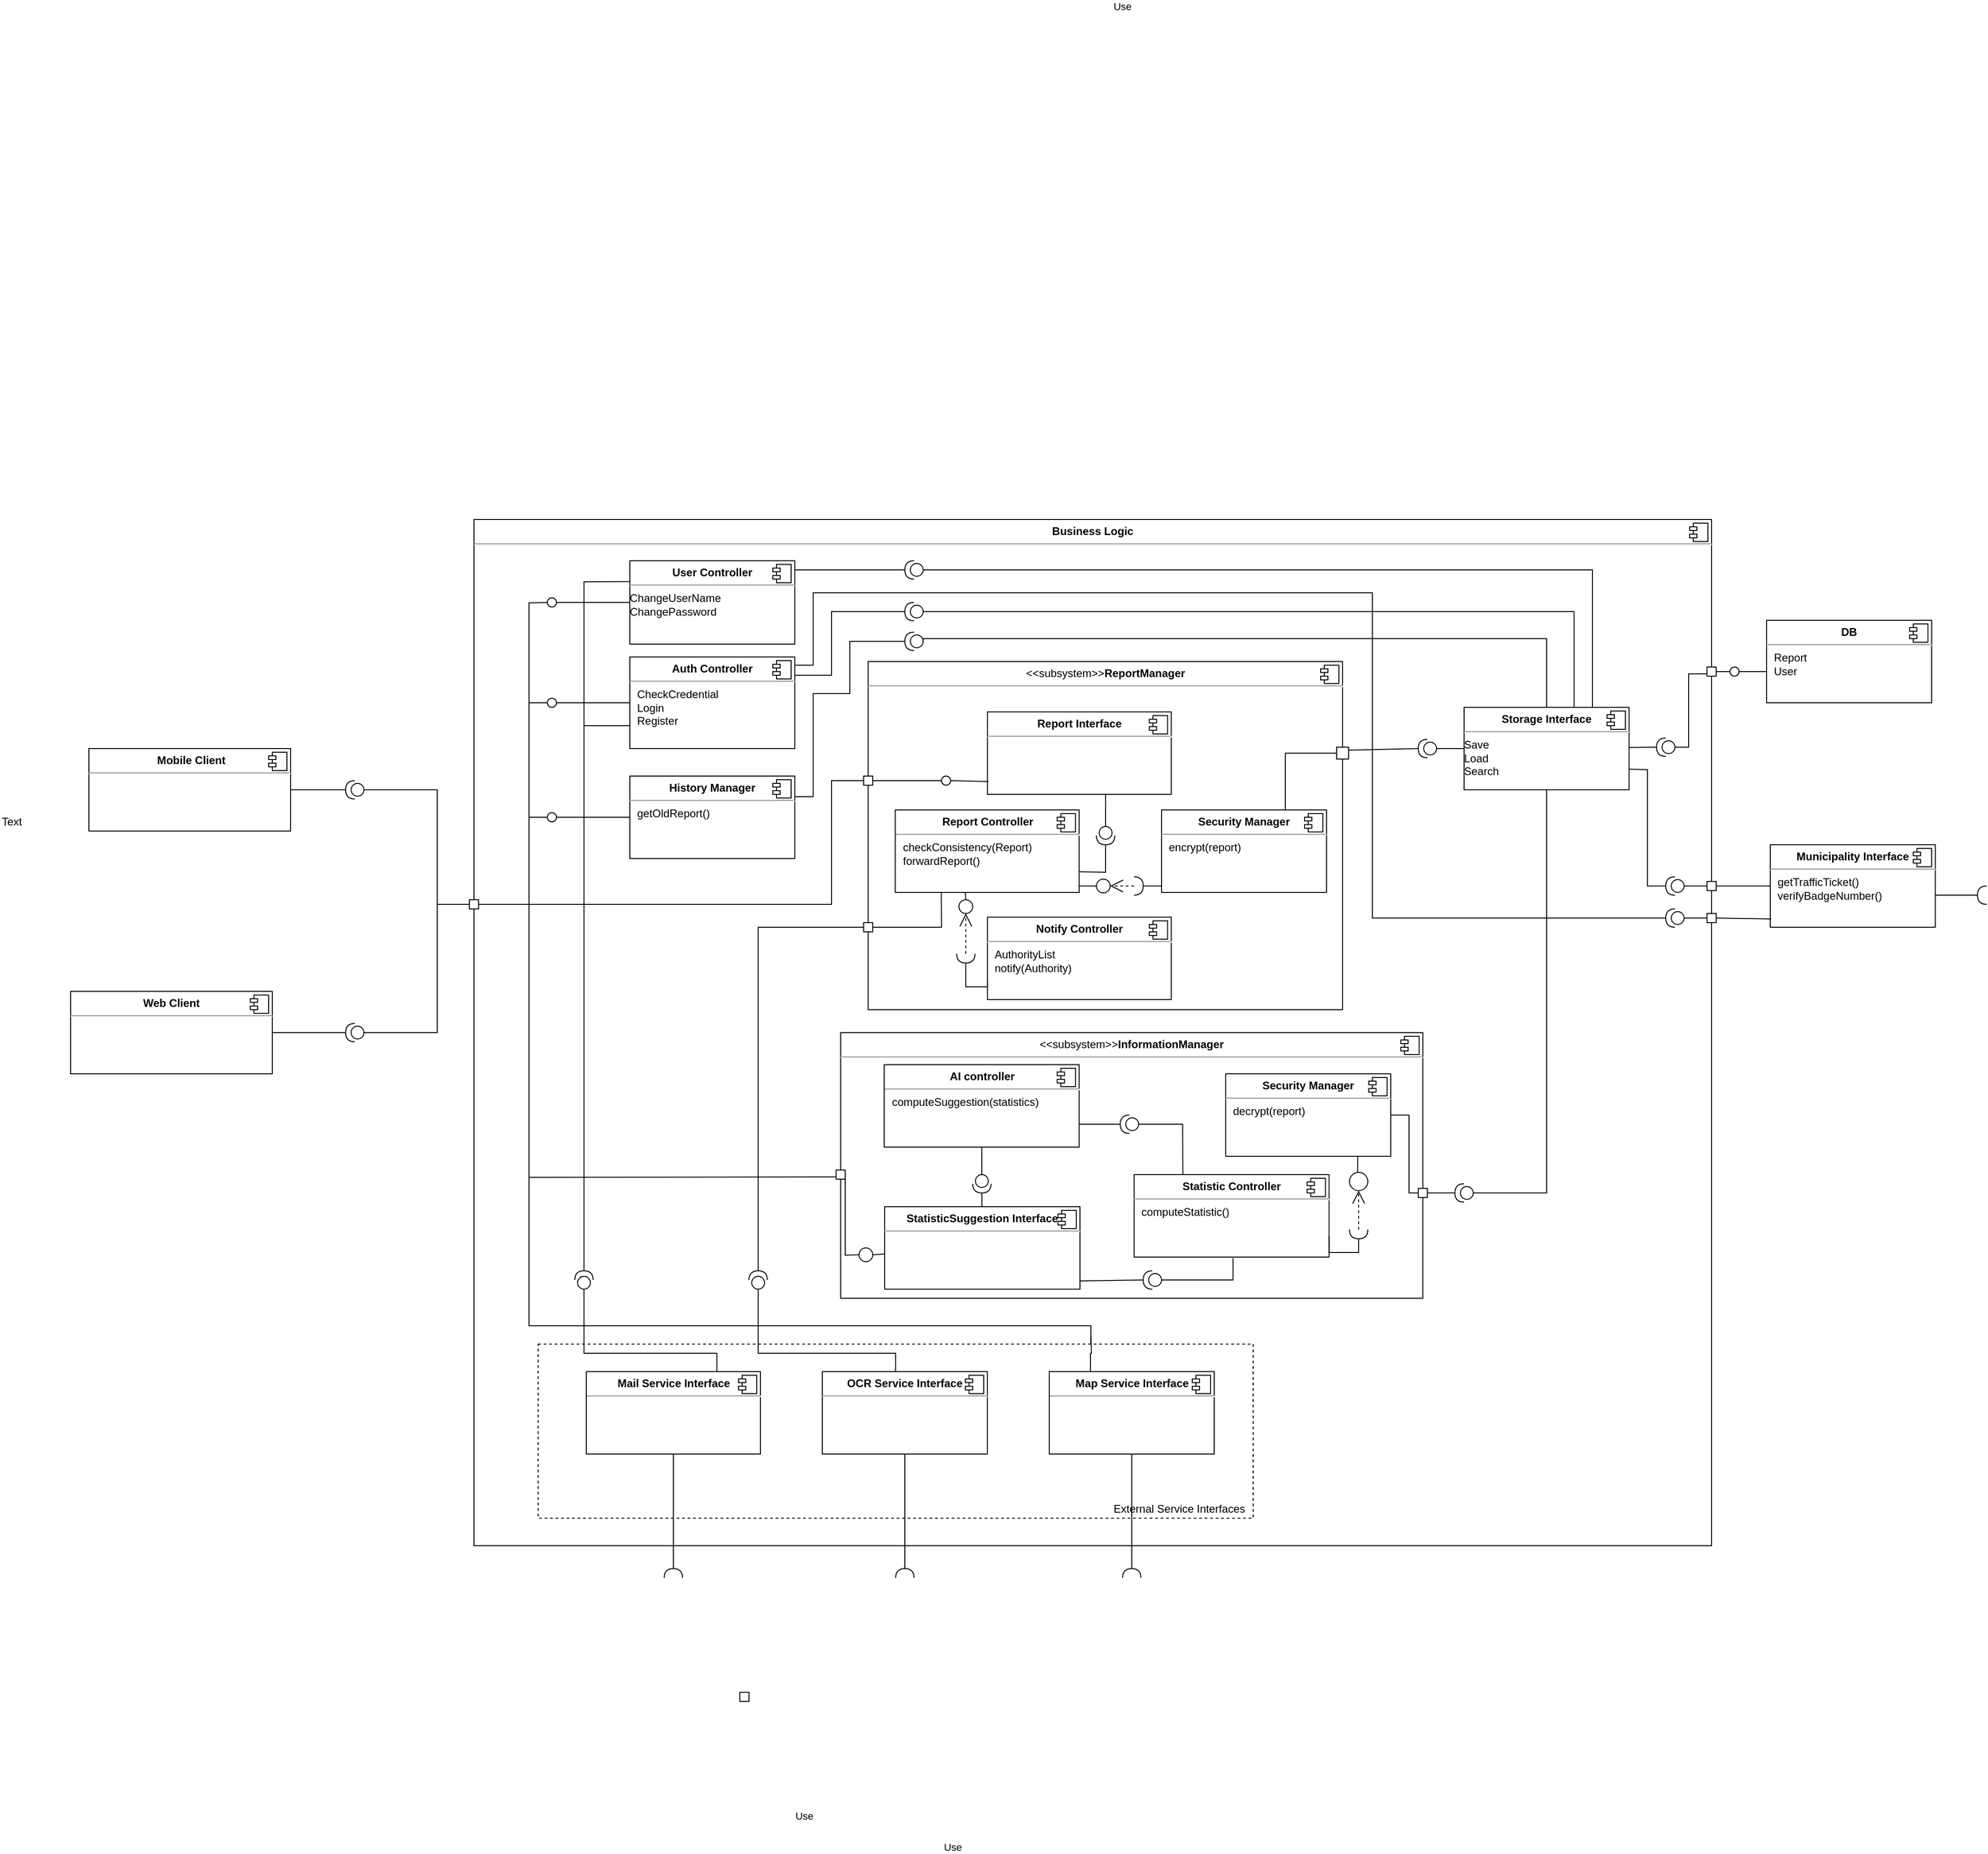 <mxfile version="12.3.1" type="device" pages="1"><diagram id="5YClN9KeRhyfUi6IMF1h" name="Page-1"><mxGraphModel dx="1614" dy="1619" grid="1" gridSize="10" guides="1" tooltips="1" connect="1" arrows="1" fold="1" page="1" pageScale="1" pageWidth="827" pageHeight="1169" math="0" shadow="0"><root><mxCell id="0"/><mxCell id="1" parent="0"/><mxCell id="qqLT8RB5Y5soCKqECM3d-2" value="&lt;p style=&quot;margin: 0px ; margin-top: 6px ; text-align: center&quot;&gt;&lt;b&gt;Business Logic&lt;/b&gt;&lt;br&gt;&lt;/p&gt;&lt;hr&gt;&lt;p style=&quot;margin: 0px ; margin-left: 8px&quot;&gt;&lt;br&gt;&lt;/p&gt;" style="align=left;overflow=fill;html=1;shadow=0;" parent="1" vertex="1"><mxGeometry x="240" y="60" width="1350" height="1120" as="geometry"/></mxCell><mxCell id="qqLT8RB5Y5soCKqECM3d-3" value="" style="shape=component;jettyWidth=8;jettyHeight=4;" parent="qqLT8RB5Y5soCKqECM3d-2" vertex="1"><mxGeometry x="1" width="20" height="20" relative="1" as="geometry"><mxPoint x="-24" y="4" as="offset"/></mxGeometry></mxCell><mxCell id="BfB_PKCpEKvkI4DOImgI-2" value="" style="shape=providedRequiredInterface;html=1;verticalLabelPosition=bottom;rotation=180;" parent="qqLT8RB5Y5soCKqECM3d-2" vertex="1"><mxGeometry x="470" y="45" width="20" height="20" as="geometry"/></mxCell><mxCell id="BfB_PKCpEKvkI4DOImgI-3" value="" style="shape=providedRequiredInterface;html=1;verticalLabelPosition=bottom;rotation=-180;" parent="qqLT8RB5Y5soCKqECM3d-2" vertex="1"><mxGeometry x="470" y="90.5" width="20" height="20" as="geometry"/></mxCell><mxCell id="cd_9iEVdNCCK7uSHRolh-29" style="edgeStyle=orthogonalEdgeStyle;rounded=0;orthogonalLoop=1;jettySize=auto;html=1;exitX=1;exitY=0.5;exitDx=0;exitDy=0;exitPerimeter=0;entryX=1;entryY=0.5;entryDx=0;entryDy=0;endArrow=none;endFill=0;" parent="qqLT8RB5Y5soCKqECM3d-2" source="BfB_PKCpEKvkI4DOImgI-2" target="qSNP_pKOV0-4uGFezlVe-74" edge="1"><mxGeometry relative="1" as="geometry"><mxPoint x="710" y="115" as="sourcePoint"/><mxPoint x="379" y="135" as="targetPoint"/><Array as="points"><mxPoint x="350" y="55"/></Array></mxGeometry></mxCell><mxCell id="cd_9iEVdNCCK7uSHRolh-30" style="edgeStyle=orthogonalEdgeStyle;rounded=0;orthogonalLoop=1;jettySize=auto;html=1;exitX=1;exitY=0.5;exitDx=0;exitDy=0;exitPerimeter=0;entryX=1;entryY=0.5;entryDx=0;entryDy=0;endArrow=none;endFill=0;" parent="qqLT8RB5Y5soCKqECM3d-2" source="BfB_PKCpEKvkI4DOImgI-3" target="qSNP_pKOV0-4uGFezlVe-78" edge="1"><mxGeometry relative="1" as="geometry"><Array as="points"><mxPoint x="390" y="101"/><mxPoint x="390" y="170"/><mxPoint x="350" y="170"/></Array><mxPoint x="710" y="180" as="sourcePoint"/><mxPoint x="379" y="235" as="targetPoint"/></mxGeometry></mxCell><mxCell id="cd_9iEVdNCCK7uSHRolh-32" value="" style="shape=providedRequiredInterface;html=1;verticalLabelPosition=bottom;rotation=180;" parent="qqLT8RB5Y5soCKqECM3d-2" vertex="1"><mxGeometry x="1300" y="425" width="20" height="20" as="geometry"/></mxCell><mxCell id="qSNP_pKOV0-4uGFezlVe-166" value="" style="shape=providedRequiredInterface;html=1;verticalLabelPosition=bottom;rotation=180;" parent="qqLT8RB5Y5soCKqECM3d-2" vertex="1"><mxGeometry x="1030" y="240" width="20" height="20" as="geometry"/></mxCell><mxCell id="nQHkzfmCRFZbPnYe0Qzf-6" value="" style="whiteSpace=wrap;html=1;aspect=fixed;" parent="qqLT8RB5Y5soCKqECM3d-2" vertex="1"><mxGeometry x="1345" y="161" width="10" height="10" as="geometry"/></mxCell><mxCell id="nQHkzfmCRFZbPnYe0Qzf-8" style="edgeStyle=orthogonalEdgeStyle;rounded=0;orthogonalLoop=1;jettySize=auto;html=1;exitX=1;exitY=0.25;exitDx=0;exitDy=0;entryX=1;entryY=0.75;entryDx=0;entryDy=0;endArrow=none;endFill=0;" parent="qqLT8RB5Y5soCKqECM3d-2" source="nQHkzfmCRFZbPnYe0Qzf-6" target="nQHkzfmCRFZbPnYe0Qzf-6" edge="1"><mxGeometry relative="1" as="geometry"/></mxCell><mxCell id="qSNP_pKOV0-4uGFezlVe-78" value="&lt;p style=&quot;margin: 0px ; margin-top: 6px ; text-align: center&quot;&gt;&lt;b&gt;Auth Controller&lt;br&gt;&lt;/b&gt;&lt;/p&gt;&lt;hr&gt;&lt;p style=&quot;margin: 0px ; margin-left: 8px&quot;&gt;CheckCredential&lt;/p&gt;&lt;p style=&quot;margin: 0px ; margin-left: 8px&quot;&gt;Login&lt;/p&gt;&lt;p style=&quot;margin: 0px ; margin-left: 8px&quot;&gt;Register&lt;br&gt;&lt;/p&gt;" style="align=left;overflow=fill;html=1;" parent="qqLT8RB5Y5soCKqECM3d-2" vertex="1"><mxGeometry x="170" y="150" width="180" height="100" as="geometry"/></mxCell><mxCell id="qSNP_pKOV0-4uGFezlVe-79" value="" style="shape=component;jettyWidth=8;jettyHeight=4;" parent="qSNP_pKOV0-4uGFezlVe-78" vertex="1"><mxGeometry x="1" width="20" height="20" relative="1" as="geometry"><mxPoint x="-24" y="4" as="offset"/></mxGeometry></mxCell><mxCell id="qSNP_pKOV0-4uGFezlVe-74" value="&lt;p style=&quot;margin: 0px ; margin-top: 6px ; text-align: center&quot;&gt;&lt;b&gt;User Controller&lt;/b&gt;&lt;/p&gt;&lt;hr&gt;&lt;div&gt;ChangeUserName&lt;/div&gt;&lt;div&gt;ChangePassword&lt;br&gt;&lt;/div&gt;&lt;div&gt;&lt;br&gt;&lt;/div&gt;&lt;div&gt;&lt;br&gt;&lt;/div&gt;" style="align=left;overflow=fill;html=1;" parent="qqLT8RB5Y5soCKqECM3d-2" vertex="1"><mxGeometry x="170" y="45" width="180" height="91" as="geometry"/></mxCell><mxCell id="qSNP_pKOV0-4uGFezlVe-75" value="" style="shape=component;jettyWidth=8;jettyHeight=4;" parent="qSNP_pKOV0-4uGFezlVe-74" vertex="1"><mxGeometry x="1" width="20" height="20" relative="1" as="geometry"><mxPoint x="-24" y="4" as="offset"/></mxGeometry></mxCell><mxCell id="_JZRmpUxR8vqIyTL9JEv-31" style="edgeStyle=orthogonalEdgeStyle;rounded=0;orthogonalLoop=1;jettySize=auto;html=1;exitX=1;exitY=0.25;exitDx=0;exitDy=0;entryX=1;entryY=0.5;entryDx=0;entryDy=0;entryPerimeter=0;endArrow=none;endFill=0;" edge="1" parent="qqLT8RB5Y5soCKqECM3d-2" source="_JZRmpUxR8vqIyTL9JEv-19" target="_JZRmpUxR8vqIyTL9JEv-30"><mxGeometry relative="1" as="geometry"><Array as="points"><mxPoint x="370" y="303"/><mxPoint x="370" y="190"/><mxPoint x="410" y="190"/><mxPoint x="410" y="133"/></Array></mxGeometry></mxCell><mxCell id="_JZRmpUxR8vqIyTL9JEv-19" value="&lt;p style=&quot;margin: 0px ; margin-top: 6px ; text-align: center&quot;&gt;&lt;b&gt;History Manager&lt;/b&gt;&lt;br&gt;&lt;/p&gt;&lt;hr&gt;&lt;p style=&quot;margin: 0px ; margin-left: 8px&quot;&gt;getOldReport()&lt;br&gt;&lt;/p&gt;" style="align=left;overflow=fill;html=1;" vertex="1" parent="qqLT8RB5Y5soCKqECM3d-2"><mxGeometry x="170" y="280" width="180" height="90" as="geometry"/></mxCell><mxCell id="_JZRmpUxR8vqIyTL9JEv-20" value="" style="shape=component;jettyWidth=8;jettyHeight=4;" vertex="1" parent="_JZRmpUxR8vqIyTL9JEv-19"><mxGeometry x="1" width="20" height="20" relative="1" as="geometry"><mxPoint x="-24" y="4" as="offset"/></mxGeometry></mxCell><mxCell id="cd_9iEVdNCCK7uSHRolh-42" style="edgeStyle=none;rounded=0;orthogonalLoop=1;jettySize=auto;html=1;exitX=1;exitY=0.5;exitDx=0;exitDy=0;exitPerimeter=0;endArrow=none;endFill=0;entryX=1;entryY=0.09;entryDx=0;entryDy=0;entryPerimeter=0;" parent="qqLT8RB5Y5soCKqECM3d-2" source="cd_9iEVdNCCK7uSHRolh-32" target="qSNP_pKOV0-4uGFezlVe-78" edge="1"><mxGeometry relative="1" as="geometry"><mxPoint x="1540" y="495" as="sourcePoint"/><mxPoint x="350" y="214" as="targetPoint"/><Array as="points"><mxPoint x="980" y="435"/><mxPoint x="980" y="280"/><mxPoint x="980" y="80"/><mxPoint x="590" y="80"/><mxPoint x="370" y="80"/><mxPoint x="370" y="120"/><mxPoint x="370" y="159"/></Array></mxGeometry></mxCell><mxCell id="qSNP_pKOV0-4uGFezlVe-80" value="" style="ellipse;whiteSpace=wrap;html=1;aspect=fixed;" parent="qqLT8RB5Y5soCKqECM3d-2" vertex="1"><mxGeometry x="80" y="85.5" width="10" height="10" as="geometry"/></mxCell><mxCell id="cd_9iEVdNCCK7uSHRolh-16" style="edgeStyle=none;rounded=0;orthogonalLoop=1;jettySize=auto;html=1;exitX=1;exitY=0.5;exitDx=0;exitDy=0;endArrow=none;endFill=0;entryX=0;entryY=0.5;entryDx=0;entryDy=0;" parent="qqLT8RB5Y5soCKqECM3d-2" source="qSNP_pKOV0-4uGFezlVe-80" target="qSNP_pKOV0-4uGFezlVe-74" edge="1"><mxGeometry relative="1" as="geometry"><mxPoint x="145" y="155" as="targetPoint"/></mxGeometry></mxCell><mxCell id="_JZRmpUxR8vqIyTL9JEv-24" style="edgeStyle=orthogonalEdgeStyle;rounded=0;orthogonalLoop=1;jettySize=auto;html=1;exitX=1;exitY=0.5;exitDx=0;exitDy=0;entryX=0;entryY=0.5;entryDx=0;entryDy=0;endArrow=none;endFill=0;" edge="1" parent="qqLT8RB5Y5soCKqECM3d-2" source="qSNP_pKOV0-4uGFezlVe-91" target="qSNP_pKOV0-4uGFezlVe-78"><mxGeometry relative="1" as="geometry"/></mxCell><mxCell id="qSNP_pKOV0-4uGFezlVe-91" value="" style="ellipse;whiteSpace=wrap;html=1;aspect=fixed;" parent="qqLT8RB5Y5soCKqECM3d-2" vertex="1"><mxGeometry x="80" y="195" width="10" height="10" as="geometry"/></mxCell><mxCell id="_JZRmpUxR8vqIyTL9JEv-29" style="edgeStyle=orthogonalEdgeStyle;rounded=0;orthogonalLoop=1;jettySize=auto;html=1;exitX=1;exitY=0.5;exitDx=0;exitDy=0;entryX=0;entryY=0.5;entryDx=0;entryDy=0;endArrow=none;endFill=0;" edge="1" parent="qqLT8RB5Y5soCKqECM3d-2" source="_JZRmpUxR8vqIyTL9JEv-27" target="_JZRmpUxR8vqIyTL9JEv-19"><mxGeometry relative="1" as="geometry"/></mxCell><mxCell id="_JZRmpUxR8vqIyTL9JEv-27" value="" style="ellipse;whiteSpace=wrap;html=1;aspect=fixed;" vertex="1" parent="qqLT8RB5Y5soCKqECM3d-2"><mxGeometry x="80" y="320" width="10" height="10" as="geometry"/></mxCell><mxCell id="_JZRmpUxR8vqIyTL9JEv-30" value="" style="shape=providedRequiredInterface;html=1;verticalLabelPosition=bottom;rotation=180;" vertex="1" parent="qqLT8RB5Y5soCKqECM3d-2"><mxGeometry x="470" y="123" width="20" height="20" as="geometry"/></mxCell><mxCell id="a7hR6AEU0rqpUllK16c6-3" value="&lt;b&gt;&lt;/b&gt;&lt;p style=&quot;margin: 0px ; margin-top: 6px ; text-align: center&quot;&gt;&lt;b&gt;&amp;nbsp;Mobile Client&lt;/b&gt;&lt;br&gt;&lt;/p&gt;&lt;hr&gt;" style="align=left;overflow=fill;html=1;" parent="1" vertex="1"><mxGeometry x="-180" y="310" width="220" height="90" as="geometry"/></mxCell><mxCell id="a7hR6AEU0rqpUllK16c6-4" value="" style="shape=component;jettyWidth=8;jettyHeight=4;" parent="a7hR6AEU0rqpUllK16c6-3" vertex="1"><mxGeometry x="1" width="20" height="20" relative="1" as="geometry"><mxPoint x="-24" y="4" as="offset"/></mxGeometry></mxCell><mxCell id="qSNP_pKOV0-4uGFezlVe-90" style="edgeStyle=none;rounded=0;orthogonalLoop=1;jettySize=auto;html=1;exitX=0;exitY=0.5;exitDx=0;exitDy=0;exitPerimeter=0;entryX=0;entryY=0.5;entryDx=0;entryDy=0;endArrow=none;endFill=0;" parent="1" target="qSNP_pKOV0-4uGFezlVe-80" edge="1"><mxGeometry relative="1" as="geometry"><Array as="points"><mxPoint x="300" y="480"/><mxPoint x="300" y="151"/></Array><mxPoint x="210" y="480" as="sourcePoint"/></mxGeometry></mxCell><mxCell id="qSNP_pKOV0-4uGFezlVe-104" style="edgeStyle=none;rounded=0;orthogonalLoop=1;jettySize=auto;html=1;exitX=0;exitY=0.5;exitDx=0;exitDy=0;exitPerimeter=0;entryX=0;entryY=0.5;entryDx=0;entryDy=0;endArrow=none;endFill=0;" parent="1" target="qSNP_pKOV0-4uGFezlVe-103" edge="1"><mxGeometry relative="1" as="geometry"><Array as="points"><mxPoint x="630" y="480"/><mxPoint x="630" y="380"/><mxPoint x="630" y="345"/></Array><mxPoint x="210" y="480" as="sourcePoint"/></mxGeometry></mxCell><mxCell id="qSNP_pKOV0-4uGFezlVe-138" style="edgeStyle=none;rounded=0;orthogonalLoop=1;jettySize=auto;html=1;exitX=0;exitY=0.5;exitDx=0;exitDy=0;exitPerimeter=0;entryX=0;entryY=0.75;entryDx=0;entryDy=0;endArrow=none;endFill=0;" parent="1" source="_JZRmpUxR8vqIyTL9JEv-38" target="qSNP_pKOV0-4uGFezlVe-137" edge="1"><mxGeometry relative="1" as="geometry"><Array as="points"><mxPoint x="200" y="355"/><mxPoint x="200" y="480"/><mxPoint x="300" y="480"/><mxPoint x="300" y="778"/></Array><mxPoint x="210" y="480" as="sourcePoint"/></mxGeometry></mxCell><mxCell id="_xlGBoI4aea91XirdVQH-34" style="edgeStyle=none;rounded=0;orthogonalLoop=1;jettySize=auto;html=1;exitX=0;exitY=0.5;exitDx=0;exitDy=0;exitPerimeter=0;entryX=0.25;entryY=0;entryDx=0;entryDy=0;labelBackgroundColor=#ffffff;endArrow=none;endFill=0;" parent="1" source="qqLT8RB5Y5soCKqECM3d-7" target="qSNP_pKOV0-4uGFezlVe-113" edge="1"><mxGeometry relative="1" as="geometry"><Array as="points"><mxPoint x="300" y="480"/><mxPoint x="300" y="940"/><mxPoint x="913" y="940"/></Array></mxGeometry></mxCell><mxCell id="qSNP_pKOV0-4uGFezlVe-95" value="&lt;p style=&quot;margin: 0px ; margin-top: 6px ; text-align: center&quot;&gt;&amp;lt;&amp;lt;subsystem&amp;gt;&amp;gt;&lt;b&gt;ReportManager&lt;/b&gt;&lt;br&gt;&lt;/p&gt;&lt;hr&gt;" style="align=left;overflow=fill;html=1;" parent="1" vertex="1"><mxGeometry x="670" y="215" width="517.5" height="380" as="geometry"/></mxCell><mxCell id="qSNP_pKOV0-4uGFezlVe-96" value="" style="shape=component;jettyWidth=8;jettyHeight=4;" parent="qSNP_pKOV0-4uGFezlVe-95" vertex="1"><mxGeometry x="1" width="20" height="20" relative="1" as="geometry"><mxPoint x="-24" y="4" as="offset"/></mxGeometry></mxCell><mxCell id="qSNP_pKOV0-4uGFezlVe-97" value="&lt;p style=&quot;margin: 0px ; margin-top: 6px ; text-align: center&quot;&gt;&lt;b&gt;Report Interface&lt;br&gt;&lt;/b&gt;&lt;/p&gt;&lt;hr&gt;&lt;p style=&quot;margin: 0px ; margin-left: 8px&quot;&gt;&lt;br&gt;&lt;/p&gt;" style="align=left;overflow=fill;html=1;" parent="qSNP_pKOV0-4uGFezlVe-95" vertex="1"><mxGeometry x="130.071" y="55" width="200.571" height="90" as="geometry"/></mxCell><mxCell id="qSNP_pKOV0-4uGFezlVe-98" value="" style="shape=component;jettyWidth=8;jettyHeight=4;" parent="qSNP_pKOV0-4uGFezlVe-97" vertex="1"><mxGeometry x="1" width="20" height="20" relative="1" as="geometry"><mxPoint x="-24" y="4" as="offset"/></mxGeometry></mxCell><mxCell id="qSNP_pKOV0-4uGFezlVe-99" value="&lt;p style=&quot;margin: 0px ; margin-top: 6px ; text-align: center&quot;&gt;&lt;b&gt;Report Controller&lt;/b&gt;&lt;br&gt;&lt;/p&gt;&lt;hr&gt;&lt;p style=&quot;margin: 0px ; margin-left: 8px&quot;&gt;checkConsistency(Report)&lt;/p&gt;&lt;p style=&quot;margin: 0px ; margin-left: 8px&quot;&gt;forwardReport()&lt;br&gt;&lt;/p&gt;" style="align=left;overflow=fill;html=1;" parent="qSNP_pKOV0-4uGFezlVe-95" vertex="1"><mxGeometry x="29.571" y="162" width="200.571" height="90" as="geometry"/></mxCell><mxCell id="qSNP_pKOV0-4uGFezlVe-100" value="" style="shape=component;jettyWidth=8;jettyHeight=4;" parent="qSNP_pKOV0-4uGFezlVe-99" vertex="1"><mxGeometry x="1" width="20" height="20" relative="1" as="geometry"><mxPoint x="-24" y="4" as="offset"/></mxGeometry></mxCell><mxCell id="qSNP_pKOV0-4uGFezlVe-101" value="&lt;p style=&quot;margin: 0px ; margin-top: 6px ; text-align: center&quot;&gt;&lt;b&gt;Notify Controller&lt;/b&gt;&lt;br&gt;&lt;/p&gt;&lt;hr&gt;&lt;p style=&quot;margin: 0px ; margin-left: 8px&quot;&gt;AuthorityList&lt;/p&gt;&lt;p style=&quot;margin: 0px ; margin-left: 8px&quot;&gt;notify(Authority)&lt;br&gt;&lt;/p&gt;" style="align=left;overflow=fill;html=1;" parent="qSNP_pKOV0-4uGFezlVe-95" vertex="1"><mxGeometry x="130.071" y="279" width="200.571" height="90" as="geometry"/></mxCell><mxCell id="qSNP_pKOV0-4uGFezlVe-102" value="" style="shape=component;jettyWidth=8;jettyHeight=4;" parent="qSNP_pKOV0-4uGFezlVe-101" vertex="1"><mxGeometry x="1" width="20" height="20" relative="1" as="geometry"><mxPoint x="-24" y="4" as="offset"/></mxGeometry></mxCell><mxCell id="qSNP_pKOV0-4uGFezlVe-107" style="edgeStyle=none;rounded=0;orthogonalLoop=1;jettySize=auto;html=1;exitX=1;exitY=0.5;exitDx=0;exitDy=0;endArrow=none;endFill=0;" parent="qSNP_pKOV0-4uGFezlVe-95" source="qSNP_pKOV0-4uGFezlVe-105" edge="1"><mxGeometry relative="1" as="geometry"><mxPoint x="131" y="131" as="targetPoint"/></mxGeometry></mxCell><mxCell id="qSNP_pKOV0-4uGFezlVe-105" value="" style="ellipse;whiteSpace=wrap;html=1;aspect=fixed;" parent="qSNP_pKOV0-4uGFezlVe-95" vertex="1"><mxGeometry x="80" y="125" width="10" height="10" as="geometry"/></mxCell><mxCell id="_xlGBoI4aea91XirdVQH-5" value="&lt;p style=&quot;margin: 0px ; margin-top: 6px ; text-align: center&quot;&gt;&lt;b&gt;Security Manager&lt;/b&gt;&lt;br&gt;&lt;/p&gt;&lt;hr&gt;&lt;p style=&quot;margin: 0px ; margin-left: 8px&quot;&gt;encrypt(report)&lt;/p&gt;" style="align=left;overflow=fill;html=1;" parent="qSNP_pKOV0-4uGFezlVe-95" vertex="1"><mxGeometry x="320" y="162" width="180" height="90" as="geometry"/></mxCell><mxCell id="_xlGBoI4aea91XirdVQH-6" value="" style="shape=component;jettyWidth=8;jettyHeight=4;" parent="_xlGBoI4aea91XirdVQH-5" vertex="1"><mxGeometry x="1" width="20" height="20" relative="1" as="geometry"><mxPoint x="-24" y="4" as="offset"/></mxGeometry></mxCell><mxCell id="_xlGBoI4aea91XirdVQH-29" style="edgeStyle=none;rounded=0;orthogonalLoop=1;jettySize=auto;html=1;exitX=1;exitY=0.5;exitDx=0;exitDy=0;exitPerimeter=0;entryX=1;entryY=0.75;entryDx=0;entryDy=0;endArrow=none;endFill=0;" parent="qSNP_pKOV0-4uGFezlVe-95" source="_xlGBoI4aea91XirdVQH-28" target="qSNP_pKOV0-4uGFezlVe-99" edge="1"><mxGeometry relative="1" as="geometry"><Array as="points"><mxPoint x="259" y="230"/></Array></mxGeometry></mxCell><mxCell id="_xlGBoI4aea91XirdVQH-30" style="edgeStyle=none;rounded=0;orthogonalLoop=1;jettySize=auto;html=1;exitX=0;exitY=0.5;exitDx=0;exitDy=0;exitPerimeter=0;entryX=0.643;entryY=1;entryDx=0;entryDy=0;entryPerimeter=0;endArrow=none;endFill=0;" parent="qSNP_pKOV0-4uGFezlVe-95" source="_xlGBoI4aea91XirdVQH-28" target="qSNP_pKOV0-4uGFezlVe-97" edge="1"><mxGeometry relative="1" as="geometry"/></mxCell><mxCell id="_xlGBoI4aea91XirdVQH-28" value="" style="shape=providedRequiredInterface;html=1;verticalLabelPosition=bottom;rotation=90;" parent="qSNP_pKOV0-4uGFezlVe-95" vertex="1"><mxGeometry x="249" y="180" width="20" height="20" as="geometry"/></mxCell><mxCell id="_JZRmpUxR8vqIyTL9JEv-10" style="edgeStyle=orthogonalEdgeStyle;rounded=0;orthogonalLoop=1;jettySize=auto;html=1;exitX=1;exitY=0.5;exitDx=0;exitDy=0;exitPerimeter=0;entryX=0;entryY=0.75;entryDx=0;entryDy=0;endArrow=none;endFill=0;" edge="1" parent="qSNP_pKOV0-4uGFezlVe-95" source="nQHkzfmCRFZbPnYe0Qzf-11" target="qSNP_pKOV0-4uGFezlVe-101"><mxGeometry relative="1" as="geometry"><Array as="points"><mxPoint x="107" y="355"/><mxPoint x="130" y="355"/></Array></mxGeometry></mxCell><mxCell id="nQHkzfmCRFZbPnYe0Qzf-11" value="" style="shape=requiredInterface;html=1;verticalLabelPosition=bottom;rotation=90;" parent="qSNP_pKOV0-4uGFezlVe-95" vertex="1"><mxGeometry x="101.5" y="314" width="10" height="20" as="geometry"/></mxCell><mxCell id="nQHkzfmCRFZbPnYe0Qzf-20" style="edgeStyle=none;rounded=0;orthogonalLoop=1;jettySize=auto;html=1;exitX=1;exitY=0.5;exitDx=0;exitDy=0;exitPerimeter=0;entryX=0;entryY=0.922;entryDx=0;entryDy=0;entryPerimeter=0;endArrow=none;endFill=0;" parent="qSNP_pKOV0-4uGFezlVe-95" source="nQHkzfmCRFZbPnYe0Qzf-17" target="_xlGBoI4aea91XirdVQH-5" edge="1"><mxGeometry relative="1" as="geometry"/></mxCell><mxCell id="nQHkzfmCRFZbPnYe0Qzf-17" value="" style="shape=requiredInterface;html=1;verticalLabelPosition=bottom;" parent="qSNP_pKOV0-4uGFezlVe-95" vertex="1"><mxGeometry x="290" y="235" width="10" height="20" as="geometry"/></mxCell><mxCell id="_JZRmpUxR8vqIyTL9JEv-9" style="edgeStyle=orthogonalEdgeStyle;rounded=0;orthogonalLoop=1;jettySize=auto;html=1;exitX=0.5;exitY=0;exitDx=0;exitDy=0;entryX=0.381;entryY=1;entryDx=0;entryDy=0;entryPerimeter=0;endArrow=none;endFill=0;" edge="1" parent="qSNP_pKOV0-4uGFezlVe-95" source="_JZRmpUxR8vqIyTL9JEv-6" target="qSNP_pKOV0-4uGFezlVe-99"><mxGeometry relative="1" as="geometry"/></mxCell><mxCell id="_JZRmpUxR8vqIyTL9JEv-6" value="" style="ellipse;whiteSpace=wrap;html=1;aspect=fixed;" vertex="1" parent="qSNP_pKOV0-4uGFezlVe-95"><mxGeometry x="99" y="260" width="15" height="15" as="geometry"/></mxCell><mxCell id="_JZRmpUxR8vqIyTL9JEv-7" value="Use" style="endArrow=open;endSize=12;dashed=1;html=1;exitX=0;exitY=0.5;exitDx=0;exitDy=0;exitPerimeter=0;" edge="1" parent="qSNP_pKOV0-4uGFezlVe-95" source="nQHkzfmCRFZbPnYe0Qzf-11" target="_JZRmpUxR8vqIyTL9JEv-6"><mxGeometry x="-1" y="-995" width="160" relative="1" as="geometry"><mxPoint x="775" y="515" as="sourcePoint"/><mxPoint x="776" y="490" as="targetPoint"/><mxPoint x="-1010" y="975" as="offset"/></mxGeometry></mxCell><mxCell id="_JZRmpUxR8vqIyTL9JEv-16" style="edgeStyle=orthogonalEdgeStyle;rounded=0;orthogonalLoop=1;jettySize=auto;html=1;exitX=0;exitY=0.5;exitDx=0;exitDy=0;entryX=0.999;entryY=0.922;entryDx=0;entryDy=0;entryPerimeter=0;endArrow=none;endFill=0;" edge="1" parent="qSNP_pKOV0-4uGFezlVe-95" source="_JZRmpUxR8vqIyTL9JEv-11" target="qSNP_pKOV0-4uGFezlVe-99"><mxGeometry relative="1" as="geometry"/></mxCell><mxCell id="_JZRmpUxR8vqIyTL9JEv-11" value="" style="ellipse;whiteSpace=wrap;html=1;aspect=fixed;" vertex="1" parent="qSNP_pKOV0-4uGFezlVe-95"><mxGeometry x="249" y="237.5" width="15" height="15" as="geometry"/></mxCell><mxCell id="_JZRmpUxR8vqIyTL9JEv-17" value="Use" style="endArrow=open;endSize=12;dashed=1;html=1;exitX=0;exitY=0.5;exitDx=0;exitDy=0;exitPerimeter=0;entryX=1;entryY=0.5;entryDx=0;entryDy=0;" edge="1" parent="qSNP_pKOV0-4uGFezlVe-95" source="nQHkzfmCRFZbPnYe0Qzf-17" target="_JZRmpUxR8vqIyTL9JEv-11"><mxGeometry y="-960" width="160" relative="1" as="geometry"><mxPoint x="290" y="259.5" as="sourcePoint"/><mxPoint x="370" y="259.5" as="targetPoint"/><mxPoint as="offset"/></mxGeometry></mxCell><mxCell id="qSNP_pKOV0-4uGFezlVe-106" style="edgeStyle=none;rounded=0;orthogonalLoop=1;jettySize=auto;html=1;exitX=1;exitY=0.5;exitDx=0;exitDy=0;entryX=0;entryY=0.5;entryDx=0;entryDy=0;endArrow=none;endFill=0;" parent="1" source="qSNP_pKOV0-4uGFezlVe-103" target="qSNP_pKOV0-4uGFezlVe-105" edge="1"><mxGeometry relative="1" as="geometry"/></mxCell><mxCell id="qSNP_pKOV0-4uGFezlVe-103" value="" style="whiteSpace=wrap;html=1;aspect=fixed;" parent="1" vertex="1"><mxGeometry x="665" y="340" width="10" height="10" as="geometry"/></mxCell><mxCell id="qSNP_pKOV0-4uGFezlVe-108" value="" style="rounded=0;whiteSpace=wrap;html=1;dashed=1;" parent="1" vertex="1"><mxGeometry x="310" y="960" width="780" height="190" as="geometry"/></mxCell><mxCell id="nQHkzfmCRFZbPnYe0Qzf-28" style="edgeStyle=none;rounded=0;orthogonalLoop=1;jettySize=auto;html=1;exitX=0.5;exitY=1;exitDx=0;exitDy=0;entryX=1;entryY=0.5;entryDx=0;entryDy=0;entryPerimeter=0;endArrow=none;endFill=0;" parent="1" source="qSNP_pKOV0-4uGFezlVe-109" target="nQHkzfmCRFZbPnYe0Qzf-25" edge="1"><mxGeometry relative="1" as="geometry"/></mxCell><mxCell id="qSNP_pKOV0-4uGFezlVe-109" value="&lt;p style=&quot;margin: 0px ; margin-top: 6px ; text-align: center&quot;&gt;&lt;b&gt;Mail Service Interface&lt;/b&gt;&lt;br&gt;&lt;/p&gt;&lt;hr&gt;&lt;p style=&quot;margin: 0px ; margin-left: 8px&quot;&gt;&lt;br&gt;&lt;br&gt;&lt;/p&gt;" style="align=left;overflow=fill;html=1;" parent="1" vertex="1"><mxGeometry x="362.5" y="990" width="190" height="90" as="geometry"/></mxCell><mxCell id="qSNP_pKOV0-4uGFezlVe-110" value="" style="shape=component;jettyWidth=8;jettyHeight=4;" parent="qSNP_pKOV0-4uGFezlVe-109" vertex="1"><mxGeometry x="1" width="20" height="20" relative="1" as="geometry"><mxPoint x="-24" y="4" as="offset"/></mxGeometry></mxCell><mxCell id="nQHkzfmCRFZbPnYe0Qzf-27" style="edgeStyle=none;rounded=0;orthogonalLoop=1;jettySize=auto;html=1;exitX=0.5;exitY=1;exitDx=0;exitDy=0;entryX=1;entryY=0.5;entryDx=0;entryDy=0;entryPerimeter=0;endArrow=none;endFill=0;" parent="1" source="qSNP_pKOV0-4uGFezlVe-111" target="nQHkzfmCRFZbPnYe0Qzf-24" edge="1"><mxGeometry relative="1" as="geometry"/></mxCell><mxCell id="qSNP_pKOV0-4uGFezlVe-111" value="&lt;p style=&quot;margin: 0px ; margin-top: 6px ; text-align: center&quot;&gt;&lt;b&gt;OCR Service Interface&lt;/b&gt;&lt;br&gt;&lt;/p&gt;&lt;hr&gt;" style="align=left;overflow=fill;html=1;" parent="1" vertex="1"><mxGeometry x="620" y="990" width="180" height="90" as="geometry"/></mxCell><mxCell id="qSNP_pKOV0-4uGFezlVe-112" value="" style="shape=component;jettyWidth=8;jettyHeight=4;" parent="qSNP_pKOV0-4uGFezlVe-111" vertex="1"><mxGeometry x="1" width="20" height="20" relative="1" as="geometry"><mxPoint x="-24" y="4" as="offset"/></mxGeometry></mxCell><mxCell id="qqLT8RB5Y5soCKqECM3d-5" style="edgeStyle=orthogonalEdgeStyle;rounded=0;orthogonalLoop=1;jettySize=auto;html=1;exitX=0.25;exitY=0;exitDx=0;exitDy=0;endArrow=none;endFill=0;" parent="1" source="qSNP_pKOV0-4uGFezlVe-113" edge="1"><mxGeometry relative="1" as="geometry"><mxPoint x="913" y="950" as="targetPoint"/></mxGeometry></mxCell><mxCell id="qSNP_pKOV0-4uGFezlVe-113" value="&lt;p style=&quot;margin: 0px ; margin-top: 6px ; text-align: center&quot;&gt;&lt;b&gt;Map Service Interface&lt;/b&gt;&lt;br&gt;&lt;/p&gt;&lt;hr&gt;&lt;p style=&quot;margin: 0px ; margin-left: 8px&quot;&gt;&lt;br&gt;&lt;/p&gt;" style="align=left;overflow=fill;html=1;" parent="1" vertex="1"><mxGeometry x="867.5" y="990" width="180" height="90" as="geometry"/></mxCell><mxCell id="qSNP_pKOV0-4uGFezlVe-114" value="" style="shape=component;jettyWidth=8;jettyHeight=4;" parent="qSNP_pKOV0-4uGFezlVe-113" vertex="1"><mxGeometry x="1" width="20" height="20" relative="1" as="geometry"><mxPoint x="-24" y="4" as="offset"/></mxGeometry></mxCell><mxCell id="qSNP_pKOV0-4uGFezlVe-117" style="edgeStyle=none;rounded=0;orthogonalLoop=1;jettySize=auto;html=1;exitX=0;exitY=0.5;exitDx=0;exitDy=0;exitPerimeter=0;entryX=0.75;entryY=0;entryDx=0;entryDy=0;endArrow=none;endFill=0;" parent="1" source="qSNP_pKOV0-4uGFezlVe-115" target="qSNP_pKOV0-4uGFezlVe-109" edge="1"><mxGeometry relative="1" as="geometry"><Array as="points"><mxPoint x="360" y="970"/><mxPoint x="505" y="970"/></Array></mxGeometry></mxCell><mxCell id="cd_9iEVdNCCK7uSHRolh-26" style="edgeStyle=none;rounded=0;orthogonalLoop=1;jettySize=auto;html=1;exitX=1;exitY=0.5;exitDx=0;exitDy=0;exitPerimeter=0;entryX=0;entryY=0.25;entryDx=0;entryDy=0;endArrow=none;endFill=0;" parent="1" source="qSNP_pKOV0-4uGFezlVe-115" target="qSNP_pKOV0-4uGFezlVe-74" edge="1"><mxGeometry relative="1" as="geometry"><Array as="points"><mxPoint x="360" y="128"/></Array><mxPoint x="385" y="195.5" as="targetPoint"/></mxGeometry></mxCell><mxCell id="qSNP_pKOV0-4uGFezlVe-115" value="" style="shape=providedRequiredInterface;html=1;verticalLabelPosition=bottom;rotation=-90;" parent="1" vertex="1"><mxGeometry x="350" y="880" width="20" height="20" as="geometry"/></mxCell><mxCell id="qSNP_pKOV0-4uGFezlVe-121" value="&lt;p style=&quot;margin: 0px ; margin-top: 6px ; text-align: center&quot;&gt;&amp;lt;&amp;lt;subsystem&amp;gt;&amp;gt;&lt;b&gt;InformationManager&lt;/b&gt;&lt;br&gt;&lt;/p&gt;&lt;hr&gt;" style="align=left;overflow=fill;html=1;" parent="1" vertex="1"><mxGeometry x="640" y="620" width="635" height="290" as="geometry"/></mxCell><mxCell id="qSNP_pKOV0-4uGFezlVe-122" value="" style="shape=component;jettyWidth=8;jettyHeight=4;" parent="qSNP_pKOV0-4uGFezlVe-121" vertex="1"><mxGeometry x="1" width="20" height="20" relative="1" as="geometry"><mxPoint x="-24" y="4" as="offset"/></mxGeometry></mxCell><mxCell id="qSNP_pKOV0-4uGFezlVe-123" value="&lt;p style=&quot;margin: 0px ; margin-top: 6px ; text-align: center&quot;&gt;&lt;b&gt;AI controller&lt;/b&gt;&lt;br&gt;&lt;/p&gt;&lt;hr&gt;&lt;p style=&quot;margin: 0px ; margin-left: 8px&quot;&gt;computeSuggestion(statistics)&lt;br&gt;&lt;/p&gt;" style="align=left;overflow=fill;html=1;" parent="qSNP_pKOV0-4uGFezlVe-121" vertex="1"><mxGeometry x="47.533" y="35" width="212.627" height="90" as="geometry"/></mxCell><mxCell id="qSNP_pKOV0-4uGFezlVe-124" value="" style="shape=component;jettyWidth=8;jettyHeight=4;" parent="qSNP_pKOV0-4uGFezlVe-123" vertex="1"><mxGeometry x="1" width="20" height="20" relative="1" as="geometry"><mxPoint x="-24" y="4" as="offset"/></mxGeometry></mxCell><mxCell id="qSNP_pKOV0-4uGFezlVe-125" value="&lt;p style=&quot;margin: 0px ; margin-top: 6px ; text-align: center&quot;&gt;&lt;b&gt;StatisticSuggestion Interface&lt;/b&gt;&lt;br&gt;&lt;/p&gt;&lt;hr&gt;&lt;p style=&quot;margin: 0px ; margin-left: 8px&quot;&gt;&lt;br&gt;&lt;/p&gt;" style="align=left;overflow=fill;html=1;" parent="qSNP_pKOV0-4uGFezlVe-121" vertex="1"><mxGeometry x="48" y="190" width="213" height="90" as="geometry"/></mxCell><mxCell id="qSNP_pKOV0-4uGFezlVe-126" value="" style="shape=component;jettyWidth=8;jettyHeight=4;" parent="qSNP_pKOV0-4uGFezlVe-125" vertex="1"><mxGeometry x="1" width="20" height="20" relative="1" as="geometry"><mxPoint x="-24" y="4" as="offset"/></mxGeometry></mxCell><mxCell id="qSNP_pKOV0-4uGFezlVe-127" value="&lt;p style=&quot;margin: 0px ; margin-top: 6px ; text-align: center&quot;&gt;&lt;b&gt;Statistic Controller&lt;/b&gt;&lt;br&gt;&lt;/p&gt;&lt;hr&gt;&lt;p style=&quot;margin: 0px ; margin-left: 8px&quot;&gt;computeStatistic()&lt;/p&gt;" style="align=left;overflow=fill;html=1;" parent="qSNP_pKOV0-4uGFezlVe-121" vertex="1"><mxGeometry x="320.127" y="155" width="212.627" height="90" as="geometry"/></mxCell><mxCell id="qSNP_pKOV0-4uGFezlVe-128" value="" style="shape=component;jettyWidth=8;jettyHeight=4;" parent="qSNP_pKOV0-4uGFezlVe-127" vertex="1"><mxGeometry x="1" width="20" height="20" relative="1" as="geometry"><mxPoint x="-24" y="4" as="offset"/></mxGeometry></mxCell><mxCell id="qSNP_pKOV0-4uGFezlVe-130" style="edgeStyle=none;rounded=0;orthogonalLoop=1;jettySize=auto;html=1;exitX=1;exitY=0.5;exitDx=0;exitDy=0;exitPerimeter=0;endArrow=none;endFill=0;" parent="qSNP_pKOV0-4uGFezlVe-121" source="qSNP_pKOV0-4uGFezlVe-129" edge="1"><mxGeometry relative="1" as="geometry"><mxPoint x="260" y="100" as="targetPoint"/></mxGeometry></mxCell><mxCell id="qSNP_pKOV0-4uGFezlVe-131" style="edgeStyle=none;rounded=0;orthogonalLoop=1;jettySize=auto;html=1;exitX=0;exitY=0.5;exitDx=0;exitDy=0;exitPerimeter=0;endArrow=none;endFill=0;entryX=0.25;entryY=0;entryDx=0;entryDy=0;" parent="qSNP_pKOV0-4uGFezlVe-121" source="qSNP_pKOV0-4uGFezlVe-129" target="qSNP_pKOV0-4uGFezlVe-127" edge="1"><mxGeometry relative="1" as="geometry"><Array as="points"><mxPoint x="373" y="100"/></Array><mxPoint x="442" y="139" as="targetPoint"/></mxGeometry></mxCell><mxCell id="qSNP_pKOV0-4uGFezlVe-129" value="" style="shape=providedRequiredInterface;html=1;verticalLabelPosition=bottom;rotation=-180;" parent="qSNP_pKOV0-4uGFezlVe-121" vertex="1"><mxGeometry x="305" y="90" width="20" height="20" as="geometry"/></mxCell><mxCell id="qSNP_pKOV0-4uGFezlVe-133" style="edgeStyle=none;rounded=0;orthogonalLoop=1;jettySize=auto;html=1;exitX=1;exitY=0.5;exitDx=0;exitDy=0;exitPerimeter=0;entryX=1;entryY=0.9;entryDx=0;entryDy=0;endArrow=none;endFill=0;entryPerimeter=0;" parent="qSNP_pKOV0-4uGFezlVe-121" source="qSNP_pKOV0-4uGFezlVe-132" target="qSNP_pKOV0-4uGFezlVe-125" edge="1"><mxGeometry relative="1" as="geometry"/></mxCell><mxCell id="qSNP_pKOV0-4uGFezlVe-136" style="edgeStyle=none;rounded=0;orthogonalLoop=1;jettySize=auto;html=1;exitX=0;exitY=0.5;exitDx=0;exitDy=0;exitPerimeter=0;endArrow=none;endFill=0;" parent="qSNP_pKOV0-4uGFezlVe-121" source="qSNP_pKOV0-4uGFezlVe-132" edge="1"><mxGeometry relative="1" as="geometry"><Array as="points"><mxPoint x="428" y="270"/></Array><mxPoint x="428" y="246" as="targetPoint"/></mxGeometry></mxCell><mxCell id="qSNP_pKOV0-4uGFezlVe-132" value="" style="shape=providedRequiredInterface;html=1;verticalLabelPosition=bottom;rotation=180;" parent="qSNP_pKOV0-4uGFezlVe-121" vertex="1"><mxGeometry x="330" y="260" width="20" height="20" as="geometry"/></mxCell><mxCell id="qSNP_pKOV0-4uGFezlVe-146" style="edgeStyle=none;rounded=0;orthogonalLoop=1;jettySize=auto;html=1;exitX=1;exitY=0.5;exitDx=0;exitDy=0;entryX=0;entryY=0.5;entryDx=0;entryDy=0;endArrow=none;endFill=0;" parent="qSNP_pKOV0-4uGFezlVe-121" source="qSNP_pKOV0-4uGFezlVe-137" target="qSNP_pKOV0-4uGFezlVe-144" edge="1"><mxGeometry relative="1" as="geometry"><Array as="points"><mxPoint x="5" y="243"/></Array></mxGeometry></mxCell><mxCell id="qSNP_pKOV0-4uGFezlVe-137" value="" style="whiteSpace=wrap;html=1;aspect=fixed;" parent="qSNP_pKOV0-4uGFezlVe-121" vertex="1"><mxGeometry x="-5" y="150" width="10" height="10" as="geometry"/></mxCell><mxCell id="qSNP_pKOV0-4uGFezlVe-142" style="edgeStyle=none;rounded=0;orthogonalLoop=1;jettySize=auto;html=1;exitX=1;exitY=0.5;exitDx=0;exitDy=0;exitPerimeter=0;endArrow=none;endFill=0;" parent="qSNP_pKOV0-4uGFezlVe-121" source="qSNP_pKOV0-4uGFezlVe-139" target="qSNP_pKOV0-4uGFezlVe-125" edge="1"><mxGeometry relative="1" as="geometry"/></mxCell><mxCell id="qSNP_pKOV0-4uGFezlVe-143" style="edgeStyle=none;rounded=0;orthogonalLoop=1;jettySize=auto;html=1;exitX=0;exitY=0.5;exitDx=0;exitDy=0;exitPerimeter=0;endArrow=none;endFill=0;" parent="qSNP_pKOV0-4uGFezlVe-121" source="qSNP_pKOV0-4uGFezlVe-139" target="qSNP_pKOV0-4uGFezlVe-123" edge="1"><mxGeometry relative="1" as="geometry"/></mxCell><mxCell id="qSNP_pKOV0-4uGFezlVe-139" value="" style="shape=providedRequiredInterface;html=1;verticalLabelPosition=bottom;rotation=90;" parent="qSNP_pKOV0-4uGFezlVe-121" vertex="1"><mxGeometry x="144" y="155" width="20" height="20" as="geometry"/></mxCell><mxCell id="qSNP_pKOV0-4uGFezlVe-147" style="edgeStyle=none;rounded=0;orthogonalLoop=1;jettySize=auto;html=1;exitX=1;exitY=0.5;exitDx=0;exitDy=0;endArrow=none;endFill=0;" parent="qSNP_pKOV0-4uGFezlVe-121" source="qSNP_pKOV0-4uGFezlVe-144" target="qSNP_pKOV0-4uGFezlVe-125" edge="1"><mxGeometry relative="1" as="geometry"/></mxCell><mxCell id="qSNP_pKOV0-4uGFezlVe-144" value="" style="ellipse;whiteSpace=wrap;html=1;aspect=fixed;" parent="qSNP_pKOV0-4uGFezlVe-121" vertex="1"><mxGeometry x="20" y="235" width="15" height="15" as="geometry"/></mxCell><mxCell id="_xlGBoI4aea91XirdVQH-10" value="&lt;p style=&quot;margin: 0px ; margin-top: 6px ; text-align: center&quot;&gt;&lt;b&gt;Security Manager&lt;/b&gt;&lt;br&gt;&lt;/p&gt;&lt;hr&gt;&lt;p style=&quot;margin: 0px ; margin-left: 8px&quot;&gt;decrypt(report)&lt;/p&gt;" style="align=left;overflow=fill;html=1;" parent="qSNP_pKOV0-4uGFezlVe-121" vertex="1"><mxGeometry x="420" y="45" width="180" height="90" as="geometry"/></mxCell><mxCell id="_xlGBoI4aea91XirdVQH-11" value="" style="shape=component;jettyWidth=8;jettyHeight=4;" parent="_xlGBoI4aea91XirdVQH-10" vertex="1"><mxGeometry x="1" width="20" height="20" relative="1" as="geometry"><mxPoint x="-24" y="4" as="offset"/></mxGeometry></mxCell><mxCell id="_JZRmpUxR8vqIyTL9JEv-18" style="edgeStyle=orthogonalEdgeStyle;rounded=0;orthogonalLoop=1;jettySize=auto;html=1;exitX=1;exitY=0.5;exitDx=0;exitDy=0;exitPerimeter=0;entryX=1;entryY=0.75;entryDx=0;entryDy=0;endArrow=none;endFill=0;" edge="1" parent="qSNP_pKOV0-4uGFezlVe-121" source="nQHkzfmCRFZbPnYe0Qzf-21" target="qSNP_pKOV0-4uGFezlVe-127"><mxGeometry relative="1" as="geometry"><Array as="points"><mxPoint x="565" y="240"/><mxPoint x="533" y="240"/></Array></mxGeometry></mxCell><mxCell id="nQHkzfmCRFZbPnYe0Qzf-21" value="" style="shape=requiredInterface;html=1;verticalLabelPosition=bottom;rotation=90;" parent="qSNP_pKOV0-4uGFezlVe-121" vertex="1"><mxGeometry x="560" y="210" width="10" height="20" as="geometry"/></mxCell><mxCell id="_JZRmpUxR8vqIyTL9JEv-5" style="edgeStyle=orthogonalEdgeStyle;rounded=0;orthogonalLoop=1;jettySize=auto;html=1;exitX=0.5;exitY=0;exitDx=0;exitDy=0;entryX=0.8;entryY=1;entryDx=0;entryDy=0;entryPerimeter=0;endArrow=none;endFill=0;" edge="1" parent="qSNP_pKOV0-4uGFezlVe-121" source="_JZRmpUxR8vqIyTL9JEv-1" target="_xlGBoI4aea91XirdVQH-10"><mxGeometry relative="1" as="geometry"/></mxCell><mxCell id="_JZRmpUxR8vqIyTL9JEv-1" value="" style="ellipse;whiteSpace=wrap;html=1;aspect=fixed;" vertex="1" parent="qSNP_pKOV0-4uGFezlVe-121"><mxGeometry x="555" y="152.5" width="20" height="20" as="geometry"/></mxCell><mxCell id="_JZRmpUxR8vqIyTL9JEv-2" value="Use" style="endArrow=open;endSize=12;dashed=1;html=1;rounded=0;exitX=0;exitY=0.5;exitDx=0;exitDy=0;exitPerimeter=0;" edge="1" parent="qSNP_pKOV0-4uGFezlVe-121" source="nQHkzfmCRFZbPnYe0Qzf-21" target="_JZRmpUxR8vqIyTL9JEv-1"><mxGeometry x="-1" y="892" width="160" relative="1" as="geometry"><mxPoint x="1205" y="815" as="sourcePoint"/><mxPoint x="1204" y="780" as="targetPoint"/><Array as="points"/><mxPoint x="287" y="640" as="offset"/></mxGeometry></mxCell><mxCell id="qSNP_pKOV0-4uGFezlVe-153" value="External Service Interfaces" style="text;html=1;strokeColor=none;fillColor=none;align=center;verticalAlign=middle;whiteSpace=wrap;rounded=0;" parent="1" vertex="1"><mxGeometry x="929" y="1130" width="161" height="20" as="geometry"/></mxCell><mxCell id="qSNP_pKOV0-4uGFezlVe-156" value="&lt;p style=&quot;margin: 0px ; margin-top: 6px ; text-align: center&quot;&gt;&lt;b&gt;Storage Interface&lt;/b&gt;&lt;br&gt;&lt;/p&gt;&lt;hr&gt;&lt;div&gt;Save&lt;/div&gt;&lt;div&gt;Load&lt;/div&gt;&lt;div&gt;Search&lt;br&gt;&lt;/div&gt;" style="align=left;overflow=fill;html=1;" parent="1" vertex="1"><mxGeometry x="1320" y="265" width="180" height="90" as="geometry"/></mxCell><mxCell id="qSNP_pKOV0-4uGFezlVe-157" value="" style="shape=component;jettyWidth=8;jettyHeight=4;" parent="qSNP_pKOV0-4uGFezlVe-156" vertex="1"><mxGeometry x="1" width="20" height="20" relative="1" as="geometry"><mxPoint x="-24" y="4" as="offset"/></mxGeometry></mxCell><mxCell id="qSNP_pKOV0-4uGFezlVe-162" style="edgeStyle=none;rounded=0;orthogonalLoop=1;jettySize=auto;html=1;exitX=1;exitY=0.5;exitDx=0;exitDy=0;exitPerimeter=0;endArrow=none;endFill=0;" parent="1" source="qSNP_pKOV0-4uGFezlVe-161" target="qSNP_pKOV0-4uGFezlVe-156" edge="1"><mxGeometry relative="1" as="geometry"/></mxCell><mxCell id="nQHkzfmCRFZbPnYe0Qzf-7" style="edgeStyle=orthogonalEdgeStyle;rounded=0;orthogonalLoop=1;jettySize=auto;html=1;exitX=0;exitY=0.5;exitDx=0;exitDy=0;exitPerimeter=0;entryX=0;entryY=0.75;entryDx=0;entryDy=0;endArrow=none;endFill=0;" parent="1" source="qSNP_pKOV0-4uGFezlVe-161" target="nQHkzfmCRFZbPnYe0Qzf-6" edge="1"><mxGeometry relative="1" as="geometry"><Array as="points"><mxPoint x="1565" y="309"/><mxPoint x="1565" y="229"/></Array></mxGeometry></mxCell><mxCell id="qSNP_pKOV0-4uGFezlVe-161" value="" style="shape=providedRequiredInterface;html=1;verticalLabelPosition=bottom;rotation=-180;" parent="1" vertex="1"><mxGeometry x="1530" y="298.5" width="20" height="20" as="geometry"/></mxCell><mxCell id="qSNP_pKOV0-4uGFezlVe-168" style="edgeStyle=none;rounded=0;orthogonalLoop=1;jettySize=auto;html=1;exitX=0;exitY=0.5;exitDx=0;exitDy=0;exitPerimeter=0;endArrow=none;endFill=0;" parent="1" source="qSNP_pKOV0-4uGFezlVe-166" target="qSNP_pKOV0-4uGFezlVe-156" edge="1"><mxGeometry relative="1" as="geometry"/></mxCell><mxCell id="qSNP_pKOV0-4uGFezlVe-170" style="edgeStyle=none;rounded=0;orthogonalLoop=1;jettySize=auto;html=1;exitX=1;exitY=0.5;exitDx=0;exitDy=0;exitPerimeter=0;entryX=1;entryY=0.25;entryDx=0;entryDy=0;endArrow=none;endFill=0;" parent="1" source="qSNP_pKOV0-4uGFezlVe-166" target="qSNP_pKOV0-4uGFezlVe-169" edge="1"><mxGeometry relative="1" as="geometry"><mxPoint x="1100" y="310" as="sourcePoint"/><mxPoint x="1066.5" y="310" as="targetPoint"/></mxGeometry></mxCell><mxCell id="_xlGBoI4aea91XirdVQH-7" style="edgeStyle=orthogonalEdgeStyle;rounded=0;orthogonalLoop=1;jettySize=auto;html=1;exitX=0;exitY=0.5;exitDx=0;exitDy=0;exitPerimeter=0;endArrow=none;endFill=0;" parent="1" source="qSNP_pKOV0-4uGFezlVe-173" target="qSNP_pKOV0-4uGFezlVe-156" edge="1"><mxGeometry relative="1" as="geometry"/></mxCell><mxCell id="qSNP_pKOV0-4uGFezlVe-173" value="" style="shape=providedRequiredInterface;html=1;verticalLabelPosition=bottom;rotation=180;" parent="1" vertex="1"><mxGeometry x="1310" y="785" width="20" height="20" as="geometry"/></mxCell><mxCell id="qSNP_pKOV0-4uGFezlVe-175" style="edgeStyle=none;rounded=0;orthogonalLoop=1;jettySize=auto;html=1;exitX=1;exitY=0.5;exitDx=0;exitDy=0;entryX=1;entryY=0.5;entryDx=0;entryDy=0;entryPerimeter=0;endArrow=none;endFill=0;" parent="1" source="qSNP_pKOV0-4uGFezlVe-174" target="qSNP_pKOV0-4uGFezlVe-173" edge="1"><mxGeometry relative="1" as="geometry"/></mxCell><mxCell id="cd_9iEVdNCCK7uSHRolh-44" style="edgeStyle=none;rounded=0;orthogonalLoop=1;jettySize=auto;html=1;exitX=0;exitY=0.5;exitDx=0;exitDy=0;entryX=0.75;entryY=0;entryDx=0;entryDy=0;endArrow=none;endFill=0;" parent="1" source="qSNP_pKOV0-4uGFezlVe-169" target="_xlGBoI4aea91XirdVQH-5" edge="1"><mxGeometry relative="1" as="geometry"><Array as="points"><mxPoint x="1125" y="315"/></Array></mxGeometry></mxCell><mxCell id="qSNP_pKOV0-4uGFezlVe-169" value="" style="whiteSpace=wrap;html=1;aspect=fixed;" parent="1" vertex="1"><mxGeometry x="1181" y="308.5" width="13" height="13" as="geometry"/></mxCell><mxCell id="cd_9iEVdNCCK7uSHRolh-45" style="edgeStyle=none;rounded=0;orthogonalLoop=1;jettySize=auto;html=1;exitX=0;exitY=0.5;exitDx=0;exitDy=0;entryX=1;entryY=0.5;entryDx=0;entryDy=0;endArrow=none;endFill=0;" parent="1" source="qSNP_pKOV0-4uGFezlVe-174" target="_xlGBoI4aea91XirdVQH-10" edge="1"><mxGeometry relative="1" as="geometry"><Array as="points"><mxPoint x="1260" y="795"/><mxPoint x="1260" y="710"/></Array></mxGeometry></mxCell><mxCell id="qSNP_pKOV0-4uGFezlVe-174" value="" style="whiteSpace=wrap;html=1;aspect=fixed;" parent="1" vertex="1"><mxGeometry x="1270" y="790" width="10" height="10" as="geometry"/></mxCell><mxCell id="_xlGBoI4aea91XirdVQH-16" value="&lt;p style=&quot;margin: 0px ; margin-top: 6px ; text-align: center&quot;&gt;&lt;b&gt;Municipality Interface&lt;br&gt;&lt;/b&gt;&lt;/p&gt;&lt;hr&gt;&lt;p style=&quot;margin: 0px ; margin-left: 8px&quot;&gt;getTrafficTicket()&lt;/p&gt;&lt;p style=&quot;margin: 0px ; margin-left: 8px&quot;&gt;verifyBadgeNumber()&lt;br&gt;&lt;/p&gt;" style="align=left;overflow=fill;html=1;" parent="1" vertex="1"><mxGeometry x="1654" y="415" width="180" height="90" as="geometry"/></mxCell><mxCell id="_xlGBoI4aea91XirdVQH-17" value="" style="shape=component;jettyWidth=8;jettyHeight=4;" parent="_xlGBoI4aea91XirdVQH-16" vertex="1"><mxGeometry x="1" width="20" height="20" relative="1" as="geometry"><mxPoint x="-24" y="4" as="offset"/></mxGeometry></mxCell><mxCell id="_xlGBoI4aea91XirdVQH-19" style="edgeStyle=none;rounded=0;orthogonalLoop=1;jettySize=auto;html=1;exitX=1;exitY=0.5;exitDx=0;exitDy=0;exitPerimeter=0;endArrow=none;endFill=0;entryX=1;entryY=0.75;entryDx=0;entryDy=0;" parent="1" source="_xlGBoI4aea91XirdVQH-18" target="qSNP_pKOV0-4uGFezlVe-156" edge="1"><mxGeometry relative="1" as="geometry"><Array as="points"><mxPoint x="1520" y="460"/><mxPoint x="1520" y="333"/></Array></mxGeometry></mxCell><mxCell id="_xlGBoI4aea91XirdVQH-20" style="edgeStyle=none;rounded=0;orthogonalLoop=1;jettySize=auto;html=1;exitX=0;exitY=0.5;exitDx=0;exitDy=0;exitPerimeter=0;entryX=0;entryY=0.5;entryDx=0;entryDy=0;endArrow=none;endFill=0;" parent="1" source="qqLT8RB5Y5soCKqECM3d-16" target="_xlGBoI4aea91XirdVQH-16" edge="1"><mxGeometry relative="1" as="geometry"/></mxCell><mxCell id="_xlGBoI4aea91XirdVQH-18" value="" style="shape=providedRequiredInterface;html=1;verticalLabelPosition=bottom;rotation=180;" parent="1" vertex="1"><mxGeometry x="1540" y="450" width="20" height="20" as="geometry"/></mxCell><mxCell id="_xlGBoI4aea91XirdVQH-27" style="edgeStyle=none;rounded=0;orthogonalLoop=1;jettySize=auto;html=1;exitX=1;exitY=0.5;exitDx=0;exitDy=0;entryX=0.25;entryY=1;entryDx=0;entryDy=0;endArrow=none;endFill=0;" parent="1" source="_xlGBoI4aea91XirdVQH-21" target="qSNP_pKOV0-4uGFezlVe-99" edge="1"><mxGeometry relative="1" as="geometry"><Array as="points"><mxPoint x="750" y="505"/></Array></mxGeometry></mxCell><mxCell id="_xlGBoI4aea91XirdVQH-21" value="" style="whiteSpace=wrap;html=1;aspect=fixed;" parent="1" vertex="1"><mxGeometry x="665" y="500" width="10" height="10" as="geometry"/></mxCell><mxCell id="_xlGBoI4aea91XirdVQH-25" style="edgeStyle=none;rounded=0;orthogonalLoop=1;jettySize=auto;html=1;exitX=1;exitY=0.5;exitDx=0;exitDy=0;exitPerimeter=0;entryX=0;entryY=0.5;entryDx=0;entryDy=0;endArrow=none;endFill=0;" parent="1" source="_xlGBoI4aea91XirdVQH-24" target="_xlGBoI4aea91XirdVQH-21" edge="1"><mxGeometry relative="1" as="geometry"><Array as="points"><mxPoint x="550" y="505"/></Array></mxGeometry></mxCell><mxCell id="_xlGBoI4aea91XirdVQH-26" style="edgeStyle=none;rounded=0;orthogonalLoop=1;jettySize=auto;html=1;exitX=0;exitY=0.5;exitDx=0;exitDy=0;exitPerimeter=0;entryX=0.444;entryY=0;entryDx=0;entryDy=0;entryPerimeter=0;endArrow=none;endFill=0;" parent="1" source="_xlGBoI4aea91XirdVQH-24" target="qSNP_pKOV0-4uGFezlVe-111" edge="1"><mxGeometry relative="1" as="geometry"><Array as="points"><mxPoint x="550" y="970"/><mxPoint x="700" y="970"/></Array></mxGeometry></mxCell><mxCell id="_xlGBoI4aea91XirdVQH-24" value="" style="shape=providedRequiredInterface;html=1;verticalLabelPosition=bottom;rotation=-90;" parent="1" vertex="1"><mxGeometry x="540" y="880" width="20" height="20" as="geometry"/></mxCell><mxCell id="qqLT8RB5Y5soCKqECM3d-7" value="" style="whiteSpace=wrap;html=1;aspect=fixed;shadow=0;" parent="1" vertex="1"><mxGeometry x="235" y="475" width="10" height="10" as="geometry"/></mxCell><mxCell id="qqLT8RB5Y5soCKqECM3d-16" value="" style="whiteSpace=wrap;html=1;aspect=fixed;shadow=0;" parent="1" vertex="1"><mxGeometry x="1585" y="455" width="10" height="10" as="geometry"/></mxCell><mxCell id="qqLT8RB5Y5soCKqECM3d-17" style="edgeStyle=none;rounded=0;orthogonalLoop=1;jettySize=auto;html=1;exitX=0;exitY=0.5;exitDx=0;exitDy=0;exitPerimeter=0;entryX=0;entryY=0.5;entryDx=0;entryDy=0;endArrow=none;endFill=0;" parent="1" source="_xlGBoI4aea91XirdVQH-18" target="qqLT8RB5Y5soCKqECM3d-16" edge="1"><mxGeometry relative="1" as="geometry"><mxPoint x="1560" y="460" as="sourcePoint"/><mxPoint x="1654" y="460" as="targetPoint"/></mxGeometry></mxCell><mxCell id="BfB_PKCpEKvkI4DOImgI-1" value="Text" style="text;html=1;resizable=0;points=[];autosize=1;align=left;verticalAlign=top;spacingTop=-4;" parent="1" vertex="1"><mxGeometry x="-277" y="380" width="40" height="20" as="geometry"/></mxCell><mxCell id="BfB_PKCpEKvkI4DOImgI-5" style="edgeStyle=orthogonalEdgeStyle;rounded=0;orthogonalLoop=1;jettySize=auto;html=1;exitX=0;exitY=0.5;exitDx=0;exitDy=0;exitPerimeter=0;entryX=0.25;entryY=0;entryDx=0;entryDy=0;endArrow=none;endFill=0;" parent="1" source="BfB_PKCpEKvkI4DOImgI-2" target="qSNP_pKOV0-4uGFezlVe-156" edge="1"><mxGeometry relative="1" as="geometry"><Array as="points"><mxPoint x="1460" y="115"/><mxPoint x="1460" y="265"/></Array></mxGeometry></mxCell><mxCell id="BfB_PKCpEKvkI4DOImgI-7" style="edgeStyle=orthogonalEdgeStyle;rounded=0;orthogonalLoop=1;jettySize=auto;html=1;exitX=0;exitY=0.5;exitDx=0;exitDy=0;exitPerimeter=0;entryX=0.25;entryY=0;entryDx=0;entryDy=0;endArrow=none;endFill=0;" parent="1" source="BfB_PKCpEKvkI4DOImgI-3" target="qSNP_pKOV0-4uGFezlVe-156" edge="1"><mxGeometry relative="1" as="geometry"><Array as="points"><mxPoint x="1440" y="161"/><mxPoint x="1440" y="265"/></Array></mxGeometry></mxCell><mxCell id="cd_9iEVdNCCK7uSHRolh-34" style="edgeStyle=none;rounded=0;orthogonalLoop=1;jettySize=auto;html=1;exitX=1;exitY=0.5;exitDx=0;exitDy=0;endArrow=none;endFill=0;" parent="1" source="cd_9iEVdNCCK7uSHRolh-33" edge="1"><mxGeometry relative="1" as="geometry"><mxPoint x="1655" y="496" as="targetPoint"/></mxGeometry></mxCell><mxCell id="cd_9iEVdNCCK7uSHRolh-33" value="" style="whiteSpace=wrap;html=1;aspect=fixed;" parent="1" vertex="1"><mxGeometry x="1585" y="490" width="10" height="10" as="geometry"/></mxCell><mxCell id="cd_9iEVdNCCK7uSHRolh-35" style="edgeStyle=none;rounded=0;orthogonalLoop=1;jettySize=auto;html=1;exitX=0;exitY=0.5;exitDx=0;exitDy=0;exitPerimeter=0;entryX=0;entryY=0.5;entryDx=0;entryDy=0;endArrow=none;endFill=0;" parent="1" source="cd_9iEVdNCCK7uSHRolh-32" target="cd_9iEVdNCCK7uSHRolh-33" edge="1"><mxGeometry relative="1" as="geometry"/></mxCell><mxCell id="cd_9iEVdNCCK7uSHRolh-37" value="" style="whiteSpace=wrap;html=1;aspect=fixed;" parent="1" vertex="1"><mxGeometry x="530" y="1340" width="10" height="10" as="geometry"/></mxCell><mxCell id="45amEAXZBrlorLKhLFOF-2" style="rounded=0;orthogonalLoop=1;jettySize=auto;html=1;exitX=1;exitY=0.5;exitDx=0;exitDy=0;exitPerimeter=0;endArrow=none;endFill=0;" parent="1" source="45amEAXZBrlorLKhLFOF-1" edge="1"><mxGeometry relative="1" as="geometry"><mxPoint x="1834" y="470" as="targetPoint"/></mxGeometry></mxCell><mxCell id="45amEAXZBrlorLKhLFOF-1" value="" style="shape=requiredInterface;html=1;verticalLabelPosition=bottom;rotation=180;" parent="1" vertex="1"><mxGeometry x="1880" y="460" width="10" height="20" as="geometry"/></mxCell><mxCell id="qSNP_pKOV0-4uGFezlVe-158" value="&lt;p style=&quot;margin: 0px ; margin-top: 6px ; text-align: center&quot;&gt;&lt;b&gt;DB&lt;/b&gt;&lt;br&gt;&lt;/p&gt;&lt;hr&gt;&lt;p style=&quot;margin: 0px ; margin-left: 8px&quot;&gt;Report&lt;/p&gt;&lt;p style=&quot;margin: 0px ; margin-left: 8px&quot;&gt;User&lt;br&gt;&lt;/p&gt;" style="align=left;overflow=fill;html=1;" parent="1" vertex="1"><mxGeometry x="1650" y="170" width="180" height="90" as="geometry"/></mxCell><mxCell id="qSNP_pKOV0-4uGFezlVe-159" value="" style="shape=component;jettyWidth=8;jettyHeight=4;" parent="qSNP_pKOV0-4uGFezlVe-158" vertex="1"><mxGeometry x="1" width="20" height="20" relative="1" as="geometry"><mxPoint x="-24" y="4" as="offset"/></mxGeometry></mxCell><mxCell id="nQHkzfmCRFZbPnYe0Qzf-10" style="edgeStyle=orthogonalEdgeStyle;rounded=0;orthogonalLoop=1;jettySize=auto;html=1;exitX=1;exitY=0.5;exitDx=0;exitDy=0;entryX=0;entryY=0.6;entryDx=0;entryDy=0;entryPerimeter=0;endArrow=none;endFill=0;" parent="1" source="qSNP_pKOV0-4uGFezlVe-160" target="qSNP_pKOV0-4uGFezlVe-158" edge="1"><mxGeometry relative="1" as="geometry"/></mxCell><mxCell id="qSNP_pKOV0-4uGFezlVe-160" value="" style="ellipse;whiteSpace=wrap;html=1;aspect=fixed;" parent="1" vertex="1"><mxGeometry x="1610" y="221" width="10" height="10" as="geometry"/></mxCell><mxCell id="nQHkzfmCRFZbPnYe0Qzf-9" style="edgeStyle=orthogonalEdgeStyle;rounded=0;orthogonalLoop=1;jettySize=auto;html=1;exitX=1;exitY=0.5;exitDx=0;exitDy=0;entryX=0;entryY=0.5;entryDx=0;entryDy=0;endArrow=none;endFill=0;" parent="1" source="nQHkzfmCRFZbPnYe0Qzf-6" target="qSNP_pKOV0-4uGFezlVe-160" edge="1"><mxGeometry relative="1" as="geometry"/></mxCell><mxCell id="nQHkzfmCRFZbPnYe0Qzf-26" style="edgeStyle=none;rounded=0;orthogonalLoop=1;jettySize=auto;html=1;exitX=1;exitY=0.5;exitDx=0;exitDy=0;exitPerimeter=0;entryX=0.5;entryY=1;entryDx=0;entryDy=0;endArrow=none;endFill=0;" parent="1" source="nQHkzfmCRFZbPnYe0Qzf-23" target="qSNP_pKOV0-4uGFezlVe-113" edge="1"><mxGeometry relative="1" as="geometry"/></mxCell><mxCell id="nQHkzfmCRFZbPnYe0Qzf-23" value="" style="shape=requiredInterface;html=1;verticalLabelPosition=bottom;rotation=-90;" parent="1" vertex="1"><mxGeometry x="952.5" y="1200" width="10" height="20" as="geometry"/></mxCell><mxCell id="nQHkzfmCRFZbPnYe0Qzf-24" value="" style="shape=requiredInterface;html=1;verticalLabelPosition=bottom;rotation=-90;" parent="1" vertex="1"><mxGeometry x="705" y="1200" width="10" height="20" as="geometry"/></mxCell><mxCell id="nQHkzfmCRFZbPnYe0Qzf-25" value="" style="shape=requiredInterface;html=1;verticalLabelPosition=bottom;rotation=-90;" parent="1" vertex="1"><mxGeometry x="452.5" y="1200" width="10" height="20" as="geometry"/></mxCell><mxCell id="_JZRmpUxR8vqIyTL9JEv-21" style="edgeStyle=orthogonalEdgeStyle;rounded=0;orthogonalLoop=1;jettySize=auto;html=1;exitX=0;exitY=0.75;exitDx=0;exitDy=0;endArrow=none;endFill=0;" edge="1" parent="1" source="qSNP_pKOV0-4uGFezlVe-78"><mxGeometry relative="1" as="geometry"><mxPoint x="360" y="285" as="targetPoint"/></mxGeometry></mxCell><mxCell id="_JZRmpUxR8vqIyTL9JEv-23" style="edgeStyle=orthogonalEdgeStyle;rounded=0;orthogonalLoop=1;jettySize=auto;html=1;exitX=0;exitY=0.5;exitDx=0;exitDy=0;endArrow=none;endFill=0;" edge="1" parent="1" source="qSNP_pKOV0-4uGFezlVe-91"><mxGeometry relative="1" as="geometry"><mxPoint x="300" y="260" as="targetPoint"/></mxGeometry></mxCell><mxCell id="_JZRmpUxR8vqIyTL9JEv-28" style="edgeStyle=orthogonalEdgeStyle;rounded=0;orthogonalLoop=1;jettySize=auto;html=1;exitX=0;exitY=0.5;exitDx=0;exitDy=0;endArrow=none;endFill=0;" edge="1" parent="1" source="_JZRmpUxR8vqIyTL9JEv-27"><mxGeometry relative="1" as="geometry"><mxPoint x="300" y="385" as="targetPoint"/></mxGeometry></mxCell><mxCell id="_JZRmpUxR8vqIyTL9JEv-32" style="edgeStyle=orthogonalEdgeStyle;rounded=0;orthogonalLoop=1;jettySize=auto;html=1;exitX=0;exitY=0.5;exitDx=0;exitDy=0;exitPerimeter=0;entryX=0.5;entryY=0;entryDx=0;entryDy=0;endArrow=none;endFill=0;" edge="1" parent="1" source="_JZRmpUxR8vqIyTL9JEv-30" target="qSNP_pKOV0-4uGFezlVe-156"><mxGeometry relative="1" as="geometry"><Array as="points"><mxPoint x="730" y="190"/><mxPoint x="1410" y="190"/></Array></mxGeometry></mxCell><mxCell id="_JZRmpUxR8vqIyTL9JEv-40" style="edgeStyle=orthogonalEdgeStyle;rounded=0;orthogonalLoop=1;jettySize=auto;html=1;exitX=1;exitY=0.5;exitDx=0;exitDy=0;entryX=1;entryY=0.5;entryDx=0;entryDy=0;entryPerimeter=0;endArrow=none;endFill=0;" edge="1" parent="1" source="_JZRmpUxR8vqIyTL9JEv-35" target="_JZRmpUxR8vqIyTL9JEv-39"><mxGeometry relative="1" as="geometry"/></mxCell><mxCell id="_JZRmpUxR8vqIyTL9JEv-35" value="&lt;p style=&quot;margin: 0px ; margin-top: 6px ; text-align: center&quot;&gt;&lt;b&gt;Web Client&lt;/b&gt;&lt;br&gt;&lt;/p&gt;&lt;hr&gt;" style="align=left;overflow=fill;html=1;" vertex="1" parent="1"><mxGeometry x="-200" y="575" width="220" height="90" as="geometry"/></mxCell><mxCell id="_JZRmpUxR8vqIyTL9JEv-36" value="" style="shape=component;jettyWidth=8;jettyHeight=4;" vertex="1" parent="_JZRmpUxR8vqIyTL9JEv-35"><mxGeometry x="1" width="20" height="20" relative="1" as="geometry"><mxPoint x="-24" y="4" as="offset"/></mxGeometry></mxCell><mxCell id="_JZRmpUxR8vqIyTL9JEv-41" style="rounded=0;orthogonalLoop=1;jettySize=auto;html=1;exitX=1;exitY=0.5;exitDx=0;exitDy=0;exitPerimeter=0;endArrow=none;endFill=0;entryX=1;entryY=0.5;entryDx=0;entryDy=0;" edge="1" parent="1" source="_JZRmpUxR8vqIyTL9JEv-38" target="a7hR6AEU0rqpUllK16c6-3"><mxGeometry relative="1" as="geometry"><mxPoint x="30" y="378" as="targetPoint"/></mxGeometry></mxCell><mxCell id="_JZRmpUxR8vqIyTL9JEv-38" value="" style="shape=providedRequiredInterface;html=1;verticalLabelPosition=bottom;rotation=180;" vertex="1" parent="1"><mxGeometry x="100" y="345" width="20" height="20" as="geometry"/></mxCell><mxCell id="_JZRmpUxR8vqIyTL9JEv-44" style="edgeStyle=none;rounded=0;orthogonalLoop=1;jettySize=auto;html=1;exitX=0;exitY=0.5;exitDx=0;exitDy=0;exitPerimeter=0;endArrow=none;endFill=0;" edge="1" parent="1" source="_JZRmpUxR8vqIyTL9JEv-39"><mxGeometry relative="1" as="geometry"><mxPoint x="200" y="480" as="targetPoint"/><Array as="points"><mxPoint x="200" y="620"/></Array></mxGeometry></mxCell><mxCell id="_JZRmpUxR8vqIyTL9JEv-39" value="" style="shape=providedRequiredInterface;html=1;verticalLabelPosition=bottom;rotation=-180;" vertex="1" parent="1"><mxGeometry x="100" y="610" width="20" height="20" as="geometry"/></mxCell></root></mxGraphModel></diagram></mxfile>